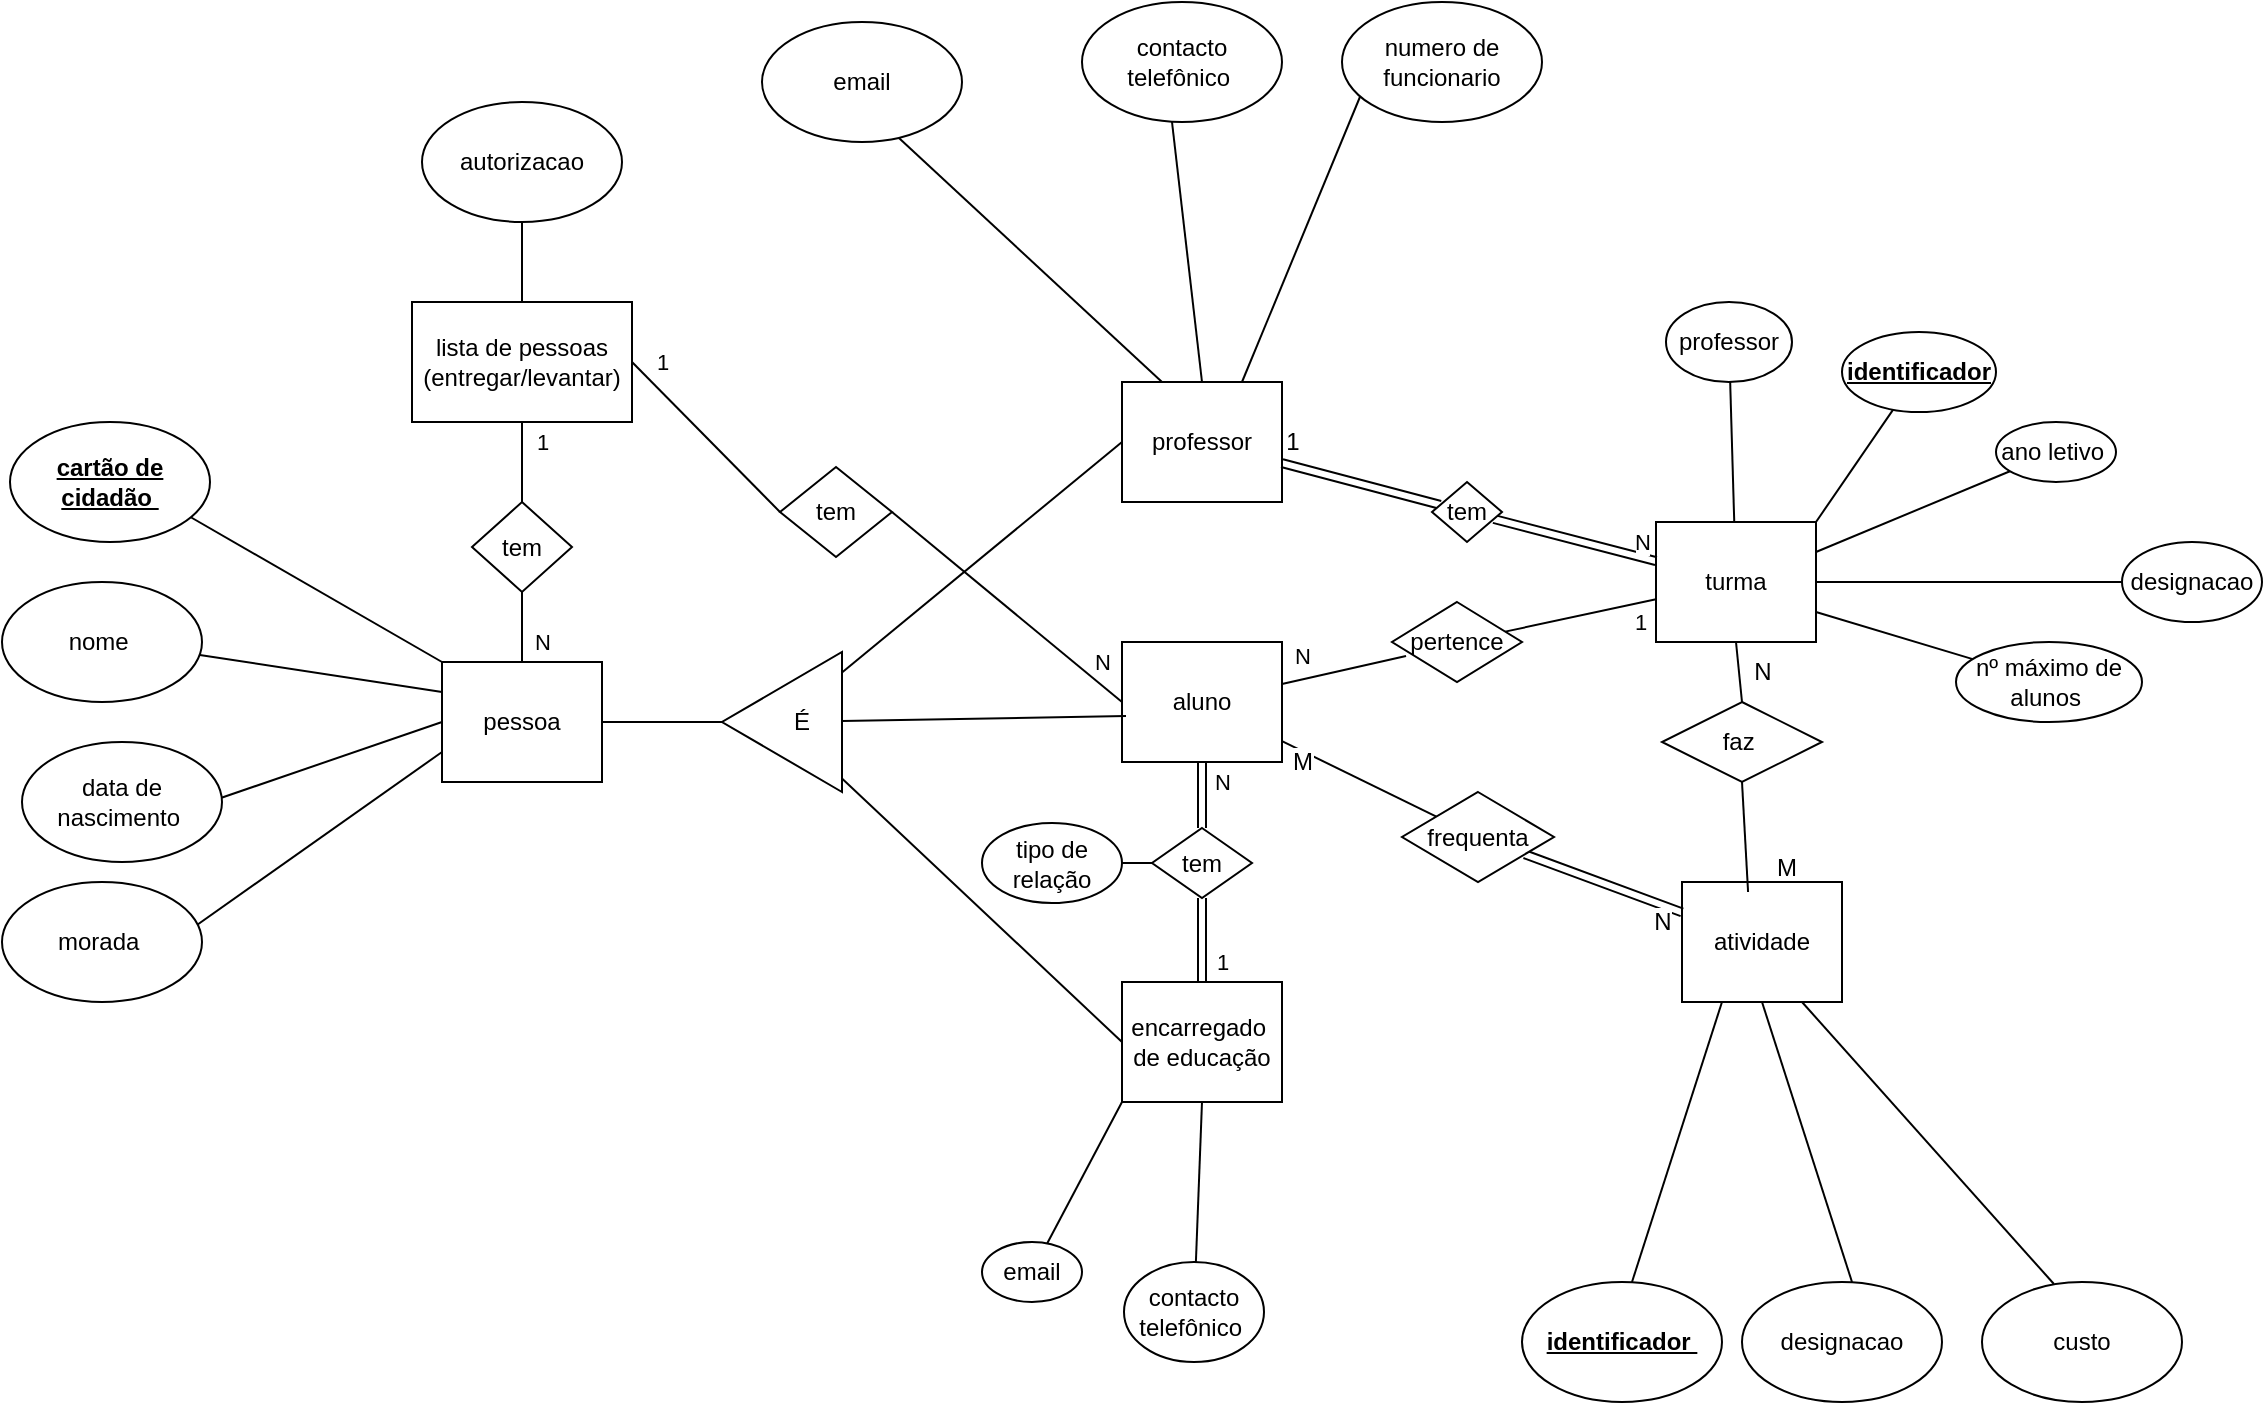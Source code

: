 <mxfile version="26.0.16">
  <diagram name="Página-1" id="xkfj7SfOD_u6FFduKL2Y">
    <mxGraphModel dx="1545" dy="2047" grid="1" gridSize="10" guides="1" tooltips="1" connect="1" arrows="1" fold="1" page="1" pageScale="1" pageWidth="827" pageHeight="1169" math="0" shadow="0">
      <root>
        <mxCell id="0" />
        <mxCell id="1" parent="0" />
        <mxCell id="kTTq5hPvJIcZaEUFOn4r-1" value="pessoa" style="rounded=0;whiteSpace=wrap;html=1;" parent="1" vertex="1">
          <mxGeometry x="220" y="210" width="80" height="60" as="geometry" />
        </mxCell>
        <mxCell id="kTTq5hPvJIcZaEUFOn4r-4" value="professor" style="rounded=0;whiteSpace=wrap;html=1;" parent="1" vertex="1">
          <mxGeometry x="560" y="70" width="80" height="60" as="geometry" />
        </mxCell>
        <mxCell id="kTTq5hPvJIcZaEUFOn4r-47" value="" style="endArrow=none;html=1;rounded=0;exitX=1;exitY=0.5;exitDx=0;exitDy=0;entryX=0;entryY=0.25;entryDx=0;entryDy=0;" parent="1" target="kTTq5hPvJIcZaEUFOn4r-1" edge="1">
          <mxGeometry width="50" height="50" relative="1" as="geometry">
            <mxPoint x="89" y="205" as="sourcePoint" />
            <mxPoint x="440" y="200" as="targetPoint" />
          </mxGeometry>
        </mxCell>
        <mxCell id="kTTq5hPvJIcZaEUFOn4r-48" value="" style="endArrow=none;html=1;rounded=0;exitX=1;exitY=0.75;exitDx=0;exitDy=0;entryX=0;entryY=0;entryDx=0;entryDy=0;" parent="1" target="kTTq5hPvJIcZaEUFOn4r-1" edge="1">
          <mxGeometry width="50" height="50" relative="1" as="geometry">
            <mxPoint x="89" y="134.5" as="sourcePoint" />
            <mxPoint x="440" y="200" as="targetPoint" />
          </mxGeometry>
        </mxCell>
        <mxCell id="kTTq5hPvJIcZaEUFOn4r-49" value="" style="endArrow=none;html=1;rounded=0;exitX=1;exitY=0.5;exitDx=0;exitDy=0;entryX=0;entryY=0.5;entryDx=0;entryDy=0;" parent="1" target="kTTq5hPvJIcZaEUFOn4r-1" edge="1">
          <mxGeometry width="50" height="50" relative="1" as="geometry">
            <mxPoint x="89" y="285" as="sourcePoint" />
            <mxPoint x="440" y="200" as="targetPoint" />
          </mxGeometry>
        </mxCell>
        <mxCell id="kTTq5hPvJIcZaEUFOn4r-50" value="" style="endArrow=none;html=1;rounded=0;exitX=1;exitY=0.25;exitDx=0;exitDy=0;entryX=0;entryY=0.75;entryDx=0;entryDy=0;" parent="1" target="kTTq5hPvJIcZaEUFOn4r-1" edge="1">
          <mxGeometry width="50" height="50" relative="1" as="geometry">
            <mxPoint x="89" y="347.5" as="sourcePoint" />
            <mxPoint x="440" y="200" as="targetPoint" />
          </mxGeometry>
        </mxCell>
        <mxCell id="kTTq5hPvJIcZaEUFOn4r-51" value="" style="endArrow=none;html=1;rounded=0;entryX=0;entryY=0.5;entryDx=0;entryDy=0;" parent="1" source="5sSVUtm3FbJFoOjmwIGV-1" target="kTTq5hPvJIcZaEUFOn4r-4" edge="1">
          <mxGeometry width="50" height="50" relative="1" as="geometry">
            <mxPoint x="430" y="220" as="sourcePoint" />
            <mxPoint x="440" y="200" as="targetPoint" />
          </mxGeometry>
        </mxCell>
        <mxCell id="kTTq5hPvJIcZaEUFOn4r-52" value="" style="endArrow=none;html=1;rounded=0;exitX=0.6;exitY=1.04;exitDx=0;exitDy=0;exitPerimeter=0;entryX=0.25;entryY=0;entryDx=0;entryDy=0;" parent="1" target="kTTq5hPvJIcZaEUFOn4r-4" edge="1">
          <mxGeometry width="50" height="50" relative="1" as="geometry">
            <mxPoint x="442" y="-58" as="sourcePoint" />
            <mxPoint x="440" y="200" as="targetPoint" />
          </mxGeometry>
        </mxCell>
        <mxCell id="kTTq5hPvJIcZaEUFOn4r-53" value="" style="endArrow=none;html=1;rounded=0;exitX=0.5;exitY=1;exitDx=0;exitDy=0;entryX=0.5;entryY=0;entryDx=0;entryDy=0;" parent="1" target="kTTq5hPvJIcZaEUFOn4r-4" edge="1">
          <mxGeometry width="50" height="50" relative="1" as="geometry">
            <mxPoint x="585" y="-60" as="sourcePoint" />
            <mxPoint x="440" y="200" as="targetPoint" />
          </mxGeometry>
        </mxCell>
        <mxCell id="kTTq5hPvJIcZaEUFOn4r-54" value="" style="endArrow=none;html=1;rounded=0;exitX=0.5;exitY=1;exitDx=0;exitDy=0;entryX=0.75;entryY=0;entryDx=0;entryDy=0;" parent="1" target="kTTq5hPvJIcZaEUFOn4r-4" edge="1">
          <mxGeometry width="50" height="50" relative="1" as="geometry">
            <mxPoint x="680" y="-75" as="sourcePoint" />
            <mxPoint x="440" y="200" as="targetPoint" />
          </mxGeometry>
        </mxCell>
        <mxCell id="kTTq5hPvJIcZaEUFOn4r-55" value="aluno" style="rounded=0;whiteSpace=wrap;html=1;" parent="1" vertex="1">
          <mxGeometry x="560" y="200" width="80" height="60" as="geometry" />
        </mxCell>
        <mxCell id="kTTq5hPvJIcZaEUFOn4r-56" value="" style="endArrow=none;html=1;rounded=0;entryX=0.025;entryY=0.617;entryDx=0;entryDy=0;entryPerimeter=0;" parent="1" source="5sSVUtm3FbJFoOjmwIGV-1" target="kTTq5hPvJIcZaEUFOn4r-55" edge="1">
          <mxGeometry width="50" height="50" relative="1" as="geometry">
            <mxPoint x="460" y="240" as="sourcePoint" />
            <mxPoint x="440" y="200" as="targetPoint" />
          </mxGeometry>
        </mxCell>
        <mxCell id="kTTq5hPvJIcZaEUFOn4r-57" value="encarregado&amp;nbsp; de educação" style="rounded=0;whiteSpace=wrap;html=1;" parent="1" vertex="1">
          <mxGeometry x="560" y="370" width="80" height="60" as="geometry" />
        </mxCell>
        <mxCell id="kTTq5hPvJIcZaEUFOn4r-58" value="" style="endArrow=none;html=1;rounded=0;entryX=0;entryY=0.5;entryDx=0;entryDy=0;" parent="1" source="5sSVUtm3FbJFoOjmwIGV-1" target="kTTq5hPvJIcZaEUFOn4r-57" edge="1">
          <mxGeometry width="50" height="50" relative="1" as="geometry">
            <mxPoint x="430" y="260" as="sourcePoint" />
            <mxPoint x="430" y="200" as="targetPoint" />
          </mxGeometry>
        </mxCell>
        <mxCell id="kTTq5hPvJIcZaEUFOn4r-62" value="lista de pessoas (entregar/levantar)" style="rounded=0;whiteSpace=wrap;html=1;" parent="1" vertex="1">
          <mxGeometry x="205" y="30" width="110" height="60" as="geometry" />
        </mxCell>
        <mxCell id="kTTq5hPvJIcZaEUFOn4r-63" value="1" style="endArrow=none;html=1;rounded=0;exitX=0.5;exitY=0;exitDx=0;exitDy=0;entryX=0.5;entryY=1;entryDx=0;entryDy=0;" parent="1" source="1fyyE1d8kjyRgyEDbASr-11" target="kTTq5hPvJIcZaEUFOn4r-62" edge="1">
          <mxGeometry x="0.5" y="-10" width="50" height="50" relative="1" as="geometry">
            <mxPoint x="380" y="350" as="sourcePoint" />
            <mxPoint x="430" y="300" as="targetPoint" />
            <mxPoint as="offset" />
          </mxGeometry>
        </mxCell>
        <mxCell id="kTTq5hPvJIcZaEUFOn4r-64" value="N" style="endArrow=none;html=1;rounded=0;exitX=1;exitY=0.5;exitDx=0;exitDy=0;entryX=0;entryY=0.5;entryDx=0;entryDy=0;" parent="1" source="1fyyE1d8kjyRgyEDbASr-13" target="kTTq5hPvJIcZaEUFOn4r-55" edge="1">
          <mxGeometry x="0.726" y="9" width="50" height="50" relative="1" as="geometry">
            <mxPoint x="380" y="350" as="sourcePoint" />
            <mxPoint x="430" y="300" as="targetPoint" />
            <mxPoint as="offset" />
          </mxGeometry>
        </mxCell>
        <mxCell id="kTTq5hPvJIcZaEUFOn4r-66" value="" style="endArrow=none;html=1;rounded=0;exitX=0.5;exitY=0;exitDx=0;exitDy=0;" parent="1" source="kTTq5hPvJIcZaEUFOn4r-62" edge="1" target="kTTq5hPvJIcZaEUFOn4r-124">
          <mxGeometry width="50" height="50" relative="1" as="geometry">
            <mxPoint x="380" y="250" as="sourcePoint" />
            <mxPoint x="255" y="-50" as="targetPoint" />
          </mxGeometry>
        </mxCell>
        <mxCell id="kTTq5hPvJIcZaEUFOn4r-73" value="" style="endArrow=none;html=1;rounded=0;entryX=0;entryY=1;entryDx=0;entryDy=0;" parent="1" target="kTTq5hPvJIcZaEUFOn4r-57" edge="1" source="kTTq5hPvJIcZaEUFOn4r-121">
          <mxGeometry width="50" height="50" relative="1" as="geometry">
            <mxPoint x="455" y="510" as="sourcePoint" />
            <mxPoint x="430" y="500" as="targetPoint" />
          </mxGeometry>
        </mxCell>
        <mxCell id="kTTq5hPvJIcZaEUFOn4r-74" value="" style="endArrow=none;html=1;rounded=0;entryX=0.5;entryY=1;entryDx=0;entryDy=0;" parent="1" target="kTTq5hPvJIcZaEUFOn4r-57" edge="1" source="kTTq5hPvJIcZaEUFOn4r-122">
          <mxGeometry width="50" height="50" relative="1" as="geometry">
            <mxPoint x="557.5" y="510" as="sourcePoint" />
            <mxPoint x="430" y="500" as="targetPoint" />
          </mxGeometry>
        </mxCell>
        <mxCell id="kTTq5hPvJIcZaEUFOn4r-75" value="turma" style="rounded=0;whiteSpace=wrap;html=1;" parent="1" vertex="1">
          <mxGeometry x="827" y="140" width="80" height="60" as="geometry" />
        </mxCell>
        <mxCell id="kTTq5hPvJIcZaEUFOn4r-90" value="" style="endArrow=none;html=1;rounded=0;exitX=1;exitY=0;exitDx=0;exitDy=0;" parent="1" source="kTTq5hPvJIcZaEUFOn4r-75" edge="1" target="kTTq5hPvJIcZaEUFOn4r-113">
          <mxGeometry width="50" height="50" relative="1" as="geometry">
            <mxPoint x="1000" y="260" as="sourcePoint" />
            <mxPoint x="980" y="70" as="targetPoint" />
          </mxGeometry>
        </mxCell>
        <mxCell id="kTTq5hPvJIcZaEUFOn4r-91" value="" style="endArrow=none;html=1;rounded=0;exitX=1;exitY=0.25;exitDx=0;exitDy=0;" parent="1" source="kTTq5hPvJIcZaEUFOn4r-75" edge="1" target="kTTq5hPvJIcZaEUFOn4r-114">
          <mxGeometry width="50" height="50" relative="1" as="geometry">
            <mxPoint x="1000" y="260" as="sourcePoint" />
            <mxPoint x="1060" y="85" as="targetPoint" />
          </mxGeometry>
        </mxCell>
        <mxCell id="kTTq5hPvJIcZaEUFOn4r-92" value="" style="endArrow=none;html=1;rounded=0;exitX=1;exitY=0.5;exitDx=0;exitDy=0;" parent="1" source="kTTq5hPvJIcZaEUFOn4r-75" edge="1" target="kTTq5hPvJIcZaEUFOn4r-115">
          <mxGeometry width="50" height="50" relative="1" as="geometry">
            <mxPoint x="1000" y="260" as="sourcePoint" />
            <mxPoint x="1060" y="165" as="targetPoint" />
          </mxGeometry>
        </mxCell>
        <mxCell id="kTTq5hPvJIcZaEUFOn4r-93" value="" style="endArrow=none;html=1;rounded=0;exitX=1;exitY=0.75;exitDx=0;exitDy=0;" parent="1" source="kTTq5hPvJIcZaEUFOn4r-75" edge="1" target="kTTq5hPvJIcZaEUFOn4r-116">
          <mxGeometry width="50" height="50" relative="1" as="geometry">
            <mxPoint x="1000" y="260" as="sourcePoint" />
            <mxPoint x="1060" y="240" as="targetPoint" />
          </mxGeometry>
        </mxCell>
        <mxCell id="kTTq5hPvJIcZaEUFOn4r-94" value="faz&amp;nbsp;" style="rhombus;whiteSpace=wrap;html=1;" parent="1" vertex="1">
          <mxGeometry x="830" y="230" width="80" height="40" as="geometry" />
        </mxCell>
        <mxCell id="kTTq5hPvJIcZaEUFOn4r-95" value="" style="endArrow=none;html=1;rounded=0;exitX=0.5;exitY=1;exitDx=0;exitDy=0;entryX=0.5;entryY=0;entryDx=0;entryDy=0;" parent="1" source="kTTq5hPvJIcZaEUFOn4r-75" target="kTTq5hPvJIcZaEUFOn4r-94" edge="1">
          <mxGeometry width="50" height="50" relative="1" as="geometry">
            <mxPoint x="690" y="360" as="sourcePoint" />
            <mxPoint x="740" y="310" as="targetPoint" />
          </mxGeometry>
        </mxCell>
        <mxCell id="kTTq5hPvJIcZaEUFOn4r-96" value="atividade" style="rounded=0;whiteSpace=wrap;html=1;" parent="1" vertex="1">
          <mxGeometry x="840" y="320" width="80" height="60" as="geometry" />
        </mxCell>
        <mxCell id="kTTq5hPvJIcZaEUFOn4r-97" value="" style="endArrow=none;html=1;rounded=0;exitX=0.5;exitY=1;exitDx=0;exitDy=0;entryX=0.413;entryY=0.083;entryDx=0;entryDy=0;entryPerimeter=0;" parent="1" source="kTTq5hPvJIcZaEUFOn4r-94" target="kTTq5hPvJIcZaEUFOn4r-96" edge="1">
          <mxGeometry width="50" height="50" relative="1" as="geometry">
            <mxPoint x="690" y="360" as="sourcePoint" />
            <mxPoint x="740" y="310" as="targetPoint" />
          </mxGeometry>
        </mxCell>
        <mxCell id="kTTq5hPvJIcZaEUFOn4r-101" value="" style="endArrow=none;html=1;rounded=0;exitX=0.5;exitY=0;exitDx=0;exitDy=0;entryX=0.25;entryY=1;entryDx=0;entryDy=0;" parent="1" target="kTTq5hPvJIcZaEUFOn4r-96" edge="1">
          <mxGeometry width="50" height="50" relative="1" as="geometry">
            <mxPoint x="815" y="520" as="sourcePoint" />
            <mxPoint x="740" y="310" as="targetPoint" />
          </mxGeometry>
        </mxCell>
        <mxCell id="kTTq5hPvJIcZaEUFOn4r-103" value="" style="endArrow=none;html=1;rounded=0;exitX=0.5;exitY=0;exitDx=0;exitDy=0;entryX=0.5;entryY=1;entryDx=0;entryDy=0;" parent="1" target="kTTq5hPvJIcZaEUFOn4r-96" edge="1">
          <mxGeometry width="50" height="50" relative="1" as="geometry">
            <mxPoint x="925" y="520" as="sourcePoint" />
            <mxPoint x="740" y="310" as="targetPoint" />
          </mxGeometry>
        </mxCell>
        <mxCell id="kTTq5hPvJIcZaEUFOn4r-104" value="" style="endArrow=none;html=1;rounded=0;exitX=0.371;exitY=0.02;exitDx=0;exitDy=0;exitPerimeter=0;entryX=0.75;entryY=1;entryDx=0;entryDy=0;" parent="1" target="kTTq5hPvJIcZaEUFOn4r-96" edge="1">
          <mxGeometry width="50" height="50" relative="1" as="geometry">
            <mxPoint x="1025.97" y="521" as="sourcePoint" />
            <mxPoint x="740" y="310" as="targetPoint" />
          </mxGeometry>
        </mxCell>
        <mxCell id="kTTq5hPvJIcZaEUFOn4r-106" value="N" style="endArrow=none;html=1;rounded=0;exitX=0.5;exitY=0;exitDx=0;exitDy=0;shape=link;" parent="1" source="1fyyE1d8kjyRgyEDbASr-4" edge="1" target="kTTq5hPvJIcZaEUFOn4r-55">
          <mxGeometry x="0.394" y="-10" width="50" height="50" relative="1" as="geometry">
            <mxPoint x="690" y="370" as="sourcePoint" />
            <mxPoint x="600" y="340" as="targetPoint" />
            <mxPoint as="offset" />
          </mxGeometry>
        </mxCell>
        <mxCell id="kTTq5hPvJIcZaEUFOn4r-108" value="numero de funcionario" style="ellipse;whiteSpace=wrap;html=1;" parent="1" vertex="1">
          <mxGeometry x="670" y="-120" width="100" height="60" as="geometry" />
        </mxCell>
        <mxCell id="kTTq5hPvJIcZaEUFOn4r-110" value="contacto telefônico&amp;nbsp;" style="ellipse;whiteSpace=wrap;html=1;" parent="1" vertex="1">
          <mxGeometry x="540" y="-120" width="100" height="60" as="geometry" />
        </mxCell>
        <mxCell id="kTTq5hPvJIcZaEUFOn4r-111" value="email" style="ellipse;whiteSpace=wrap;html=1;" parent="1" vertex="1">
          <mxGeometry x="380" y="-110" width="100" height="60" as="geometry" />
        </mxCell>
        <mxCell id="kTTq5hPvJIcZaEUFOn4r-113" value="&lt;u&gt;&lt;b&gt;identificador&lt;/b&gt;&lt;/u&gt;" style="ellipse;whiteSpace=wrap;html=1;" parent="1" vertex="1">
          <mxGeometry x="920" y="45" width="77" height="40" as="geometry" />
        </mxCell>
        <mxCell id="kTTq5hPvJIcZaEUFOn4r-114" value="ano letivo&amp;nbsp;" style="ellipse;whiteSpace=wrap;html=1;" parent="1" vertex="1">
          <mxGeometry x="997" y="90" width="60" height="30" as="geometry" />
        </mxCell>
        <mxCell id="kTTq5hPvJIcZaEUFOn4r-115" value="designacao" style="ellipse;whiteSpace=wrap;html=1;" parent="1" vertex="1">
          <mxGeometry x="1060" y="150" width="70" height="40" as="geometry" />
        </mxCell>
        <mxCell id="kTTq5hPvJIcZaEUFOn4r-116" value="nº máximo de alunos&amp;nbsp;" style="ellipse;whiteSpace=wrap;html=1;" parent="1" vertex="1">
          <mxGeometry x="977" y="200" width="93" height="40" as="geometry" />
        </mxCell>
        <mxCell id="kTTq5hPvJIcZaEUFOn4r-118" value="&lt;u&gt;&lt;b&gt;identificador&amp;nbsp;&lt;/b&gt;&lt;/u&gt;" style="ellipse;whiteSpace=wrap;html=1;" parent="1" vertex="1">
          <mxGeometry x="760" y="520" width="100" height="60" as="geometry" />
        </mxCell>
        <mxCell id="kTTq5hPvJIcZaEUFOn4r-119" value="designacao" style="ellipse;whiteSpace=wrap;html=1;" parent="1" vertex="1">
          <mxGeometry x="870" y="520" width="100" height="60" as="geometry" />
        </mxCell>
        <mxCell id="kTTq5hPvJIcZaEUFOn4r-120" value="custo" style="ellipse;whiteSpace=wrap;html=1;" parent="1" vertex="1">
          <mxGeometry x="990" y="520" width="100" height="60" as="geometry" />
        </mxCell>
        <mxCell id="kTTq5hPvJIcZaEUFOn4r-121" value="email" style="ellipse;whiteSpace=wrap;html=1;" parent="1" vertex="1">
          <mxGeometry x="490" y="500" width="50" height="30" as="geometry" />
        </mxCell>
        <mxCell id="kTTq5hPvJIcZaEUFOn4r-122" value="contacto telefônico&amp;nbsp;" style="ellipse;whiteSpace=wrap;html=1;" parent="1" vertex="1">
          <mxGeometry x="561" y="510" width="70" height="50" as="geometry" />
        </mxCell>
        <mxCell id="kTTq5hPvJIcZaEUFOn4r-124" value="autorizacao" style="ellipse;whiteSpace=wrap;html=1;" parent="1" vertex="1">
          <mxGeometry x="210" y="-70" width="100" height="60" as="geometry" />
        </mxCell>
        <mxCell id="kTTq5hPvJIcZaEUFOn4r-125" value="&lt;b&gt;&lt;u&gt;cartão de cidadão&amp;nbsp;&lt;/u&gt;&lt;/b&gt;" style="ellipse;whiteSpace=wrap;html=1;" parent="1" vertex="1">
          <mxGeometry x="4" y="90" width="100" height="60" as="geometry" />
        </mxCell>
        <mxCell id="kTTq5hPvJIcZaEUFOn4r-126" value="nome&amp;nbsp;" style="ellipse;whiteSpace=wrap;html=1;" parent="1" vertex="1">
          <mxGeometry y="170" width="100" height="60" as="geometry" />
        </mxCell>
        <mxCell id="kTTq5hPvJIcZaEUFOn4r-128" value="data de nascimento&amp;nbsp;" style="ellipse;whiteSpace=wrap;html=1;" parent="1" vertex="1">
          <mxGeometry x="10" y="250" width="100" height="60" as="geometry" />
        </mxCell>
        <mxCell id="kTTq5hPvJIcZaEUFOn4r-130" value="morada&amp;nbsp;" style="ellipse;whiteSpace=wrap;html=1;" parent="1" vertex="1">
          <mxGeometry y="320" width="100" height="60" as="geometry" />
        </mxCell>
        <mxCell id="5sSVUtm3FbJFoOjmwIGV-3" value="" style="group" parent="1" vertex="1" connectable="0">
          <mxGeometry x="360" y="205" width="70" height="70" as="geometry" />
        </mxCell>
        <mxCell id="5sSVUtm3FbJFoOjmwIGV-1" value="" style="triangle;whiteSpace=wrap;html=1;rotation=-180;" parent="5sSVUtm3FbJFoOjmwIGV-3" vertex="1">
          <mxGeometry width="60" height="70" as="geometry" />
        </mxCell>
        <mxCell id="5sSVUtm3FbJFoOjmwIGV-2" value="É" style="text;html=1;align=center;verticalAlign=middle;whiteSpace=wrap;rounded=0;" parent="5sSVUtm3FbJFoOjmwIGV-3" vertex="1">
          <mxGeometry x="10" y="20" width="60" height="30" as="geometry" />
        </mxCell>
        <mxCell id="5sSVUtm3FbJFoOjmwIGV-4" value="" style="endArrow=none;html=1;rounded=0;" parent="1" source="kTTq5hPvJIcZaEUFOn4r-1" target="5sSVUtm3FbJFoOjmwIGV-1" edge="1">
          <mxGeometry width="50" height="50" relative="1" as="geometry">
            <mxPoint x="450" y="270" as="sourcePoint" />
            <mxPoint x="500" y="220" as="targetPoint" />
          </mxGeometry>
        </mxCell>
        <mxCell id="5sSVUtm3FbJFoOjmwIGV-5" value="1" style="endArrow=none;html=1;rounded=0;" parent="1" source="5sSVUtm3FbJFoOjmwIGV-7" target="kTTq5hPvJIcZaEUFOn4r-75" edge="1">
          <mxGeometry x="0.76" y="-10" width="50" height="50" relative="1" as="geometry">
            <mxPoint x="770" y="210" as="sourcePoint" />
            <mxPoint x="820" y="160" as="targetPoint" />
            <mxPoint x="-1" as="offset" />
          </mxGeometry>
        </mxCell>
        <mxCell id="5sSVUtm3FbJFoOjmwIGV-6" value="N" style="endArrow=none;html=1;rounded=0;shape=link;" parent="1" source="5sSVUtm3FbJFoOjmwIGV-8" target="kTTq5hPvJIcZaEUFOn4r-75" edge="1">
          <mxGeometry x="0.781" y="8" width="50" height="50" relative="1" as="geometry">
            <mxPoint x="770" y="210" as="sourcePoint" />
            <mxPoint x="820" y="160" as="targetPoint" />
            <mxPoint as="offset" />
          </mxGeometry>
        </mxCell>
        <mxCell id="5sSVUtm3FbJFoOjmwIGV-9" value="" style="endArrow=none;html=1;rounded=0;shape=link;" parent="1" source="kTTq5hPvJIcZaEUFOn4r-4" target="5sSVUtm3FbJFoOjmwIGV-8" edge="1">
          <mxGeometry width="50" height="50" relative="1" as="geometry">
            <mxPoint x="640" y="110" as="sourcePoint" />
            <mxPoint x="827" y="160" as="targetPoint" />
          </mxGeometry>
        </mxCell>
        <mxCell id="5sSVUtm3FbJFoOjmwIGV-8" value="tem" style="rhombus;whiteSpace=wrap;html=1;" parent="1" vertex="1">
          <mxGeometry x="715" y="120" width="35" height="30" as="geometry" />
        </mxCell>
        <mxCell id="5sSVUtm3FbJFoOjmwIGV-7" value="pertence" style="rhombus;whiteSpace=wrap;html=1;" parent="1" vertex="1">
          <mxGeometry x="695" y="180" width="65" height="40" as="geometry" />
        </mxCell>
        <mxCell id="royhO-6ypEUz-X95GzIL-2" value="N" style="endArrow=none;html=1;rounded=0;entryX=0.108;entryY=0.675;entryDx=0;entryDy=0;entryPerimeter=0;" parent="1" source="kTTq5hPvJIcZaEUFOn4r-55" target="5sSVUtm3FbJFoOjmwIGV-7" edge="1">
          <mxGeometry x="-0.596" y="11" width="50" height="50" relative="1" as="geometry">
            <mxPoint x="640" y="221" as="sourcePoint" />
            <mxPoint x="630" y="222.5" as="targetPoint" />
            <mxPoint as="offset" />
          </mxGeometry>
        </mxCell>
        <mxCell id="royhO-6ypEUz-X95GzIL-3" value="N" style="text;html=1;align=center;verticalAlign=middle;resizable=0;points=[];autosize=1;strokeColor=none;fillColor=none;" parent="1" vertex="1">
          <mxGeometry x="865" y="200" width="30" height="30" as="geometry" />
        </mxCell>
        <mxCell id="royhO-6ypEUz-X95GzIL-4" value="1" style="text;html=1;align=center;verticalAlign=middle;resizable=0;points=[];autosize=1;strokeColor=none;fillColor=none;" parent="1" vertex="1">
          <mxGeometry x="630" y="85" width="30" height="30" as="geometry" />
        </mxCell>
        <mxCell id="royhO-6ypEUz-X95GzIL-7" value="M" style="text;html=1;align=center;verticalAlign=middle;resizable=0;points=[];autosize=1;strokeColor=none;fillColor=none;" parent="1" vertex="1">
          <mxGeometry x="877" y="298" width="30" height="30" as="geometry" />
        </mxCell>
        <mxCell id="1fyyE1d8kjyRgyEDbASr-1" value="professor" style="ellipse;whiteSpace=wrap;html=1;" vertex="1" parent="1">
          <mxGeometry x="832" y="30" width="63" height="40" as="geometry" />
        </mxCell>
        <mxCell id="1fyyE1d8kjyRgyEDbASr-3" value="" style="endArrow=none;html=1;rounded=0;fontSize=12;startSize=8;endSize=8;curved=1;" edge="1" parent="1" source="kTTq5hPvJIcZaEUFOn4r-75" target="1fyyE1d8kjyRgyEDbASr-1">
          <mxGeometry width="50" height="50" relative="1" as="geometry">
            <mxPoint x="860" y="310" as="sourcePoint" />
            <mxPoint x="910" y="260" as="targetPoint" />
          </mxGeometry>
        </mxCell>
        <mxCell id="1fyyE1d8kjyRgyEDbASr-6" value="1" style="endArrow=none;html=1;rounded=0;exitX=0.5;exitY=0;exitDx=0;exitDy=0;shape=link;" edge="1" parent="1" source="kTTq5hPvJIcZaEUFOn4r-57" target="1fyyE1d8kjyRgyEDbASr-4">
          <mxGeometry x="-0.524" y="-10" width="50" height="50" relative="1" as="geometry">
            <mxPoint x="600" y="370" as="sourcePoint" />
            <mxPoint x="600" y="260" as="targetPoint" />
            <mxPoint as="offset" />
          </mxGeometry>
        </mxCell>
        <mxCell id="1fyyE1d8kjyRgyEDbASr-4" value="tem" style="rhombus;whiteSpace=wrap;html=1;" vertex="1" parent="1">
          <mxGeometry x="575" y="293" width="50" height="35" as="geometry" />
        </mxCell>
        <mxCell id="1fyyE1d8kjyRgyEDbASr-8" value="tipo de relação" style="ellipse;whiteSpace=wrap;html=1;" vertex="1" parent="1">
          <mxGeometry x="490" y="290.5" width="70" height="40" as="geometry" />
        </mxCell>
        <mxCell id="1fyyE1d8kjyRgyEDbASr-10" value="" style="endArrow=none;html=1;rounded=0;fontSize=12;startSize=8;endSize=8;curved=1;" edge="1" parent="1" source="1fyyE1d8kjyRgyEDbASr-8" target="1fyyE1d8kjyRgyEDbASr-4">
          <mxGeometry width="50" height="50" relative="1" as="geometry">
            <mxPoint x="520" y="270" as="sourcePoint" />
            <mxPoint x="570" y="220" as="targetPoint" />
          </mxGeometry>
        </mxCell>
        <mxCell id="1fyyE1d8kjyRgyEDbASr-12" value="N" style="endArrow=none;html=1;rounded=0;exitX=0.5;exitY=0;exitDx=0;exitDy=0;entryX=0.5;entryY=1;entryDx=0;entryDy=0;" edge="1" parent="1" source="kTTq5hPvJIcZaEUFOn4r-1" target="1fyyE1d8kjyRgyEDbASr-11">
          <mxGeometry x="-0.429" y="-10" width="50" height="50" relative="1" as="geometry">
            <mxPoint x="260" y="210" as="sourcePoint" />
            <mxPoint x="260" y="90" as="targetPoint" />
            <mxPoint as="offset" />
          </mxGeometry>
        </mxCell>
        <mxCell id="1fyyE1d8kjyRgyEDbASr-11" value="tem" style="rhombus;whiteSpace=wrap;html=1;" vertex="1" parent="1">
          <mxGeometry x="235" y="130" width="50" height="45" as="geometry" />
        </mxCell>
        <mxCell id="1fyyE1d8kjyRgyEDbASr-14" value="1" style="endArrow=none;html=1;rounded=0;exitX=1;exitY=0.5;exitDx=0;exitDy=0;entryX=0;entryY=0.5;entryDx=0;entryDy=0;" edge="1" parent="1" source="kTTq5hPvJIcZaEUFOn4r-62" target="1fyyE1d8kjyRgyEDbASr-13">
          <mxGeometry x="-0.8" y="11" width="50" height="50" relative="1" as="geometry">
            <mxPoint x="315" y="60" as="sourcePoint" />
            <mxPoint x="560" y="230" as="targetPoint" />
            <mxPoint as="offset" />
          </mxGeometry>
        </mxCell>
        <mxCell id="1fyyE1d8kjyRgyEDbASr-13" value="tem" style="rhombus;whiteSpace=wrap;html=1;" vertex="1" parent="1">
          <mxGeometry x="389" y="112.5" width="56" height="45" as="geometry" />
        </mxCell>
        <mxCell id="1fyyE1d8kjyRgyEDbASr-20" value="M" style="endArrow=none;html=1;rounded=0;fontSize=12;startSize=8;endSize=8;curved=1;" edge="1" parent="1" source="1fyyE1d8kjyRgyEDbASr-19" target="kTTq5hPvJIcZaEUFOn4r-55">
          <mxGeometry x="0.684" y="5" width="50" height="50" relative="1" as="geometry">
            <mxPoint x="610" y="230" as="sourcePoint" />
            <mxPoint x="660" y="180" as="targetPoint" />
            <mxPoint as="offset" />
          </mxGeometry>
        </mxCell>
        <mxCell id="1fyyE1d8kjyRgyEDbASr-21" value="N" style="endArrow=none;html=1;rounded=0;fontSize=12;curved=1;shape=link;" edge="1" parent="1" source="kTTq5hPvJIcZaEUFOn4r-96" target="1fyyE1d8kjyRgyEDbASr-19">
          <mxGeometry x="-0.816" y="8" width="50" height="50" relative="1" as="geometry">
            <mxPoint x="840" y="333" as="sourcePoint" />
            <mxPoint x="640" y="247" as="targetPoint" />
            <mxPoint as="offset" />
          </mxGeometry>
        </mxCell>
        <mxCell id="1fyyE1d8kjyRgyEDbASr-19" value="frequenta" style="rhombus;whiteSpace=wrap;html=1;" vertex="1" parent="1">
          <mxGeometry x="700" y="275" width="76" height="45" as="geometry" />
        </mxCell>
      </root>
    </mxGraphModel>
  </diagram>
</mxfile>
